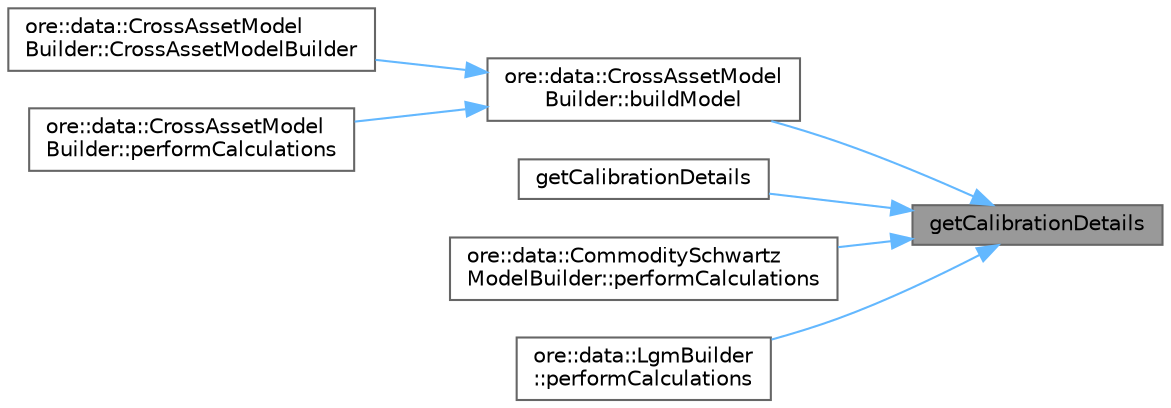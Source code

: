 digraph "getCalibrationDetails"
{
 // INTERACTIVE_SVG=YES
 // LATEX_PDF_SIZE
  bgcolor="transparent";
  edge [fontname=Helvetica,fontsize=10,labelfontname=Helvetica,labelfontsize=10];
  node [fontname=Helvetica,fontsize=10,shape=box,height=0.2,width=0.4];
  rankdir="RL";
  Node1 [label="getCalibrationDetails",height=0.2,width=0.4,color="gray40", fillcolor="grey60", style="filled", fontcolor="black",tooltip=" "];
  Node1 -> Node2 [dir="back",color="steelblue1",style="solid"];
  Node2 [label="ore::data::CrossAssetModel\lBuilder::buildModel",height=0.2,width=0.4,color="grey40", fillcolor="white", style="filled",URL="$classore_1_1data_1_1_cross_asset_model_builder.html#a2bda927f99c08dbefc15adff5b9d8fe2",tooltip=" "];
  Node2 -> Node3 [dir="back",color="steelblue1",style="solid"];
  Node3 [label="ore::data::CrossAssetModel\lBuilder::CrossAssetModelBuilder",height=0.2,width=0.4,color="grey40", fillcolor="white", style="filled",URL="$classore_1_1data_1_1_cross_asset_model_builder.html#acd1027742a761d1c8f1b524fa3c74629",tooltip=" "];
  Node2 -> Node4 [dir="back",color="steelblue1",style="solid"];
  Node4 [label="ore::data::CrossAssetModel\lBuilder::performCalculations",height=0.2,width=0.4,color="grey40", fillcolor="white", style="filled",URL="$classore_1_1data_1_1_cross_asset_model_builder.html#a1127cccc9668a02247dc139d27121708",tooltip=" "];
  Node1 -> Node5 [dir="back",color="steelblue1",style="solid"];
  Node5 [label="getCalibrationDetails",height=0.2,width=0.4,color="grey40", fillcolor="white", style="filled",URL="$namespaceore_1_1data.html#af2b3d884afc269691594fd241cc698c3",tooltip=" "];
  Node1 -> Node6 [dir="back",color="steelblue1",style="solid"];
  Node6 [label="ore::data::CommoditySchwartz\lModelBuilder::performCalculations",height=0.2,width=0.4,color="grey40", fillcolor="white", style="filled",URL="$classore_1_1data_1_1_commodity_schwartz_model_builder.html#a1127cccc9668a02247dc139d27121708",tooltip=" "];
  Node1 -> Node7 [dir="back",color="steelblue1",style="solid"];
  Node7 [label="ore::data::LgmBuilder\l::performCalculations",height=0.2,width=0.4,color="grey40", fillcolor="white", style="filled",URL="$classore_1_1data_1_1_lgm_builder.html#a1127cccc9668a02247dc139d27121708",tooltip=" "];
}
